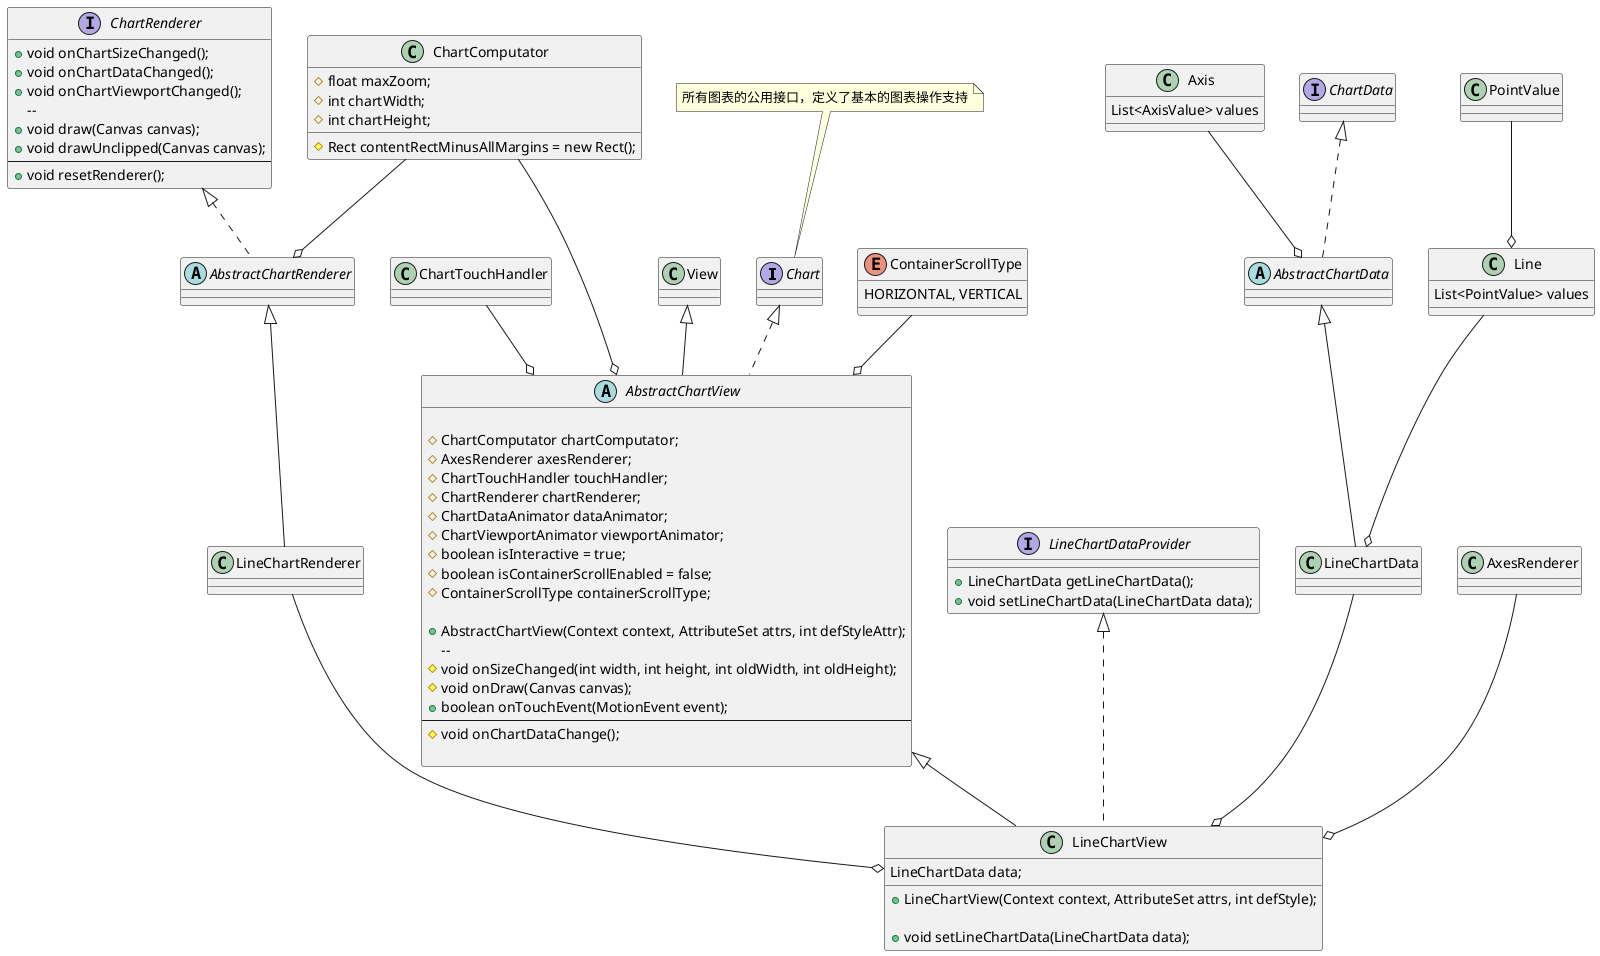 @startuml

'所有图表的公用接口，定义了基本的图表操作支持'
interface Chart {
	
}

note top of Chart : 所有图表的公用接口，定义了基本的图表操作支持

abstract class AbstractChartView extends View implements Chart {
	
	# ChartComputator chartComputator;
    # AxesRenderer axesRenderer;
    # ChartTouchHandler touchHandler;
    # ChartRenderer chartRenderer;
    # ChartDataAnimator dataAnimator;
    # ChartViewportAnimator viewportAnimator;
    '图表是否可交互
	# boolean isInteractive = true;
	'图表是否支持滚动
    # boolean isContainerScrollEnabled = false;
    # ContainerScrollType containerScrollType;

    '初始化chartComputator，touchHandler，axesRenderer，dataAnimator，viewportAnimator'
    + AbstractChartView(Context context, AttributeSet attrs, int defStyleAttr);
    --
    '当视图大小改变时回调，初始化各组件数据'
    'chartComputator.setContentRect'
    'chartRenderer.onChartSizeChanged()'
    'axesRenderer.onChartSizeChanged()'
    # void onSizeChanged(int width, int height, int oldWidth, int oldHeight);
    '使用axesRenderer绘制坐标系背景和前景
    'chartComputator进行可视图表区域裁剪chartComputator.getContentRectMinusAllMargins()'
    '使用chartRenderer绘制图表
    # void onDraw(Canvas canvas);
    '使用touchHandler，处理手势操作'
    + boolean onTouchEvent(MotionEvent event);
	--
    '数据改变时，调用其通知各组件'
    'chartComputator.resetContentRect()'
    'chartRenderer.onChartDataChanged()'
    'axesRenderer.onChartDataChanged()'
    'ViewCompat.postInvalidateOnAnimation(this)'
	# void onChartDataChange();

}

'定义容器支持的滚动类型'
enum ContainerScrollType {
    HORIZONTAL, VERTICAL
}

ContainerScrollType --o AbstractChartView

'计算内容区域和图表视窗'
class ChartComputator {

	'最大缩放比'
	# float maxZoom;
	'图表宽度，px，屏幕显示大小'
	# int chartWidth;
	'图表高度，px'
    # int chartHeight;
    '减去所有边距的内容矩形'
    # Rect contentRectMinusAllMargins = new Rect();

}

ChartComputator --o AbstractChartView

class ChartTouchHandler

ChartTouchHandler --o AbstractChartView

'图表渲染公用接口，定义了基本的图表渲染操作'
interface ChartRenderer {
	+ void onChartSizeChanged();
    + void onChartDataChanged();
    + void onChartViewportChanged();
	--    
    '绘制图表
    + void draw(Canvas canvas);
	'绘制不应该被内容区域裁剪的图表内容   
    + void drawUnclipped(Canvas canvas);
	--
    + void resetRenderer();
}

'实现了一些通用的图表渲染操作'
abstract class AbstractChartRenderer implements ChartRenderer {
	
}

'线条图具体的图表渲染操作'
class LineChartRenderer extends AbstractChartRenderer {
	
}

ChartComputator --o AbstractChartRenderer

/'线条数据提供器接口'/
interface LineChartDataProvider {

    + LineChartData getLineChartData();
    + void setLineChartData(LineChartData data);

}

class Axis {
    List<AxisValue> values
}

abstract class AbstractChartData implements ChartData {

}

Axis --o AbstractChartData

class LineChartData extends AbstractChartData {

}

class Line {
    List<PointValue> values
}

Line --o LineChartData

class PointValue {

}

PointValue --o Line

'线条图表视图'
class LineChartView extends AbstractChartView implements LineChartDataProvider {
    LineChartData data;

    '设置了线条图渲染器 setChartRenderer(new LineChartRenderer(context, this, this))'
    + LineChartView(Context context, AttributeSet attrs, int defStyle);

    '设置线条图数据，调用super.onChartDataChange()通知数据改变'
    + void setLineChartData(LineChartData data);
}

LineChartData --o LineChartView

LineChartRenderer --o LineChartView

class AxesRenderer

AxesRenderer --o LineChartView

@enduml
